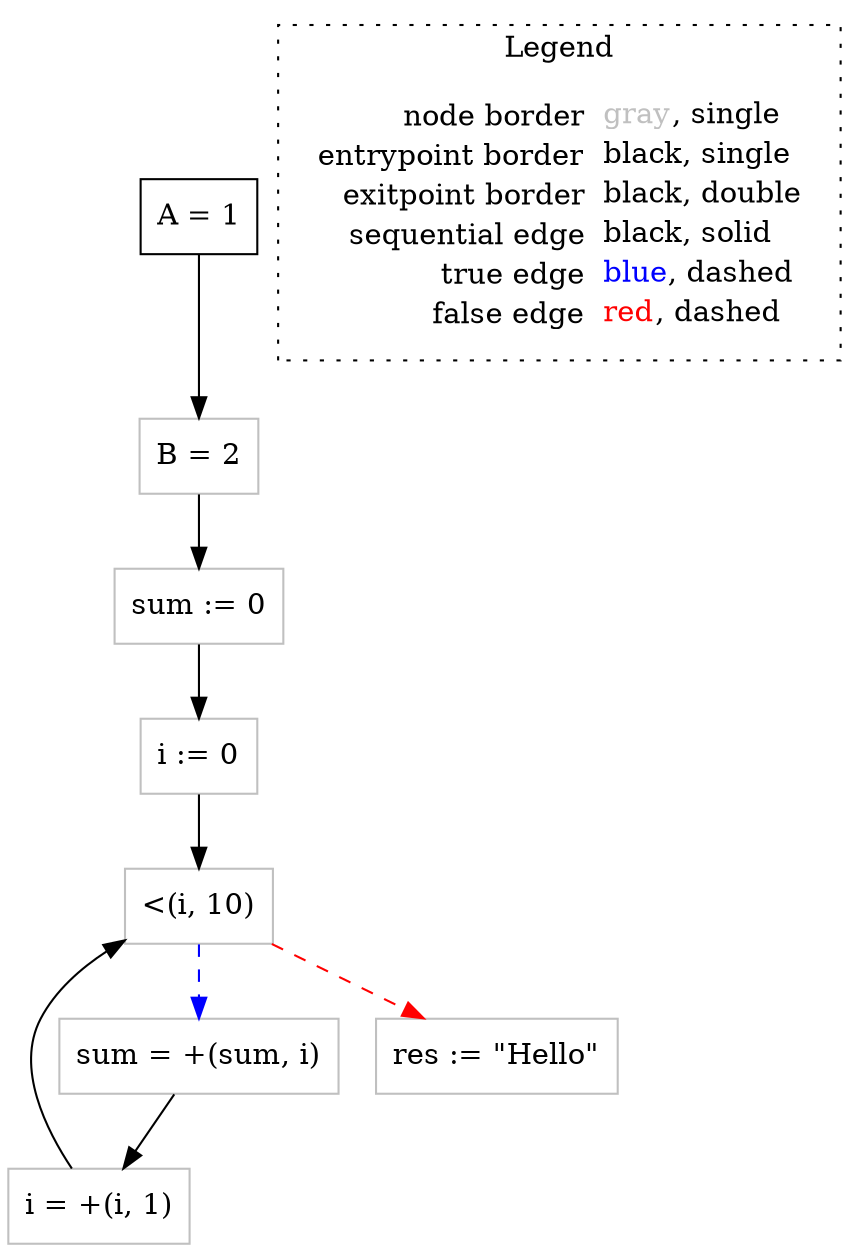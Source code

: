 digraph {
	"node0" [shape="rect",color="black",label=<A = 1>];
	"node1" [shape="rect",color="gray",label=<sum = +(sum, i)>];
	"node2" [shape="rect",color="gray",label=<sum := 0>];
	"node3" [shape="rect",color="gray",label=<B = 2>];
	"node4" [shape="rect",color="gray",label=<res := &quot;Hello&quot;>];
	"node5" [shape="rect",color="gray",label=<i = +(i, 1)>];
	"node6" [shape="rect",color="gray",label=<i := 0>];
	"node7" [shape="rect",color="gray",label=<&lt;(i, 10)>];
	"node1" -> "node5" [color="black"];
	"node2" -> "node6" [color="black"];
	"node3" -> "node2" [color="black"];
	"node0" -> "node3" [color="black"];
	"node5" -> "node7" [color="black"];
	"node6" -> "node7" [color="black"];
	"node7" -> "node1" [color="blue",style="dashed"];
	"node7" -> "node4" [color="red",style="dashed"];
subgraph cluster_legend {
	label="Legend";
	style=dotted;
	node [shape=plaintext];
	"legend" [label=<<table border="0" cellpadding="2" cellspacing="0" cellborder="0"><tr><td align="right">node border&nbsp;</td><td align="left"><font color="gray">gray</font>, single</td></tr><tr><td align="right">entrypoint border&nbsp;</td><td align="left"><font color="black">black</font>, single</td></tr><tr><td align="right">exitpoint border&nbsp;</td><td align="left"><font color="black">black</font>, double</td></tr><tr><td align="right">sequential edge&nbsp;</td><td align="left"><font color="black">black</font>, solid</td></tr><tr><td align="right">true edge&nbsp;</td><td align="left"><font color="blue">blue</font>, dashed</td></tr><tr><td align="right">false edge&nbsp;</td><td align="left"><font color="red">red</font>, dashed</td></tr></table>>];
}

}
